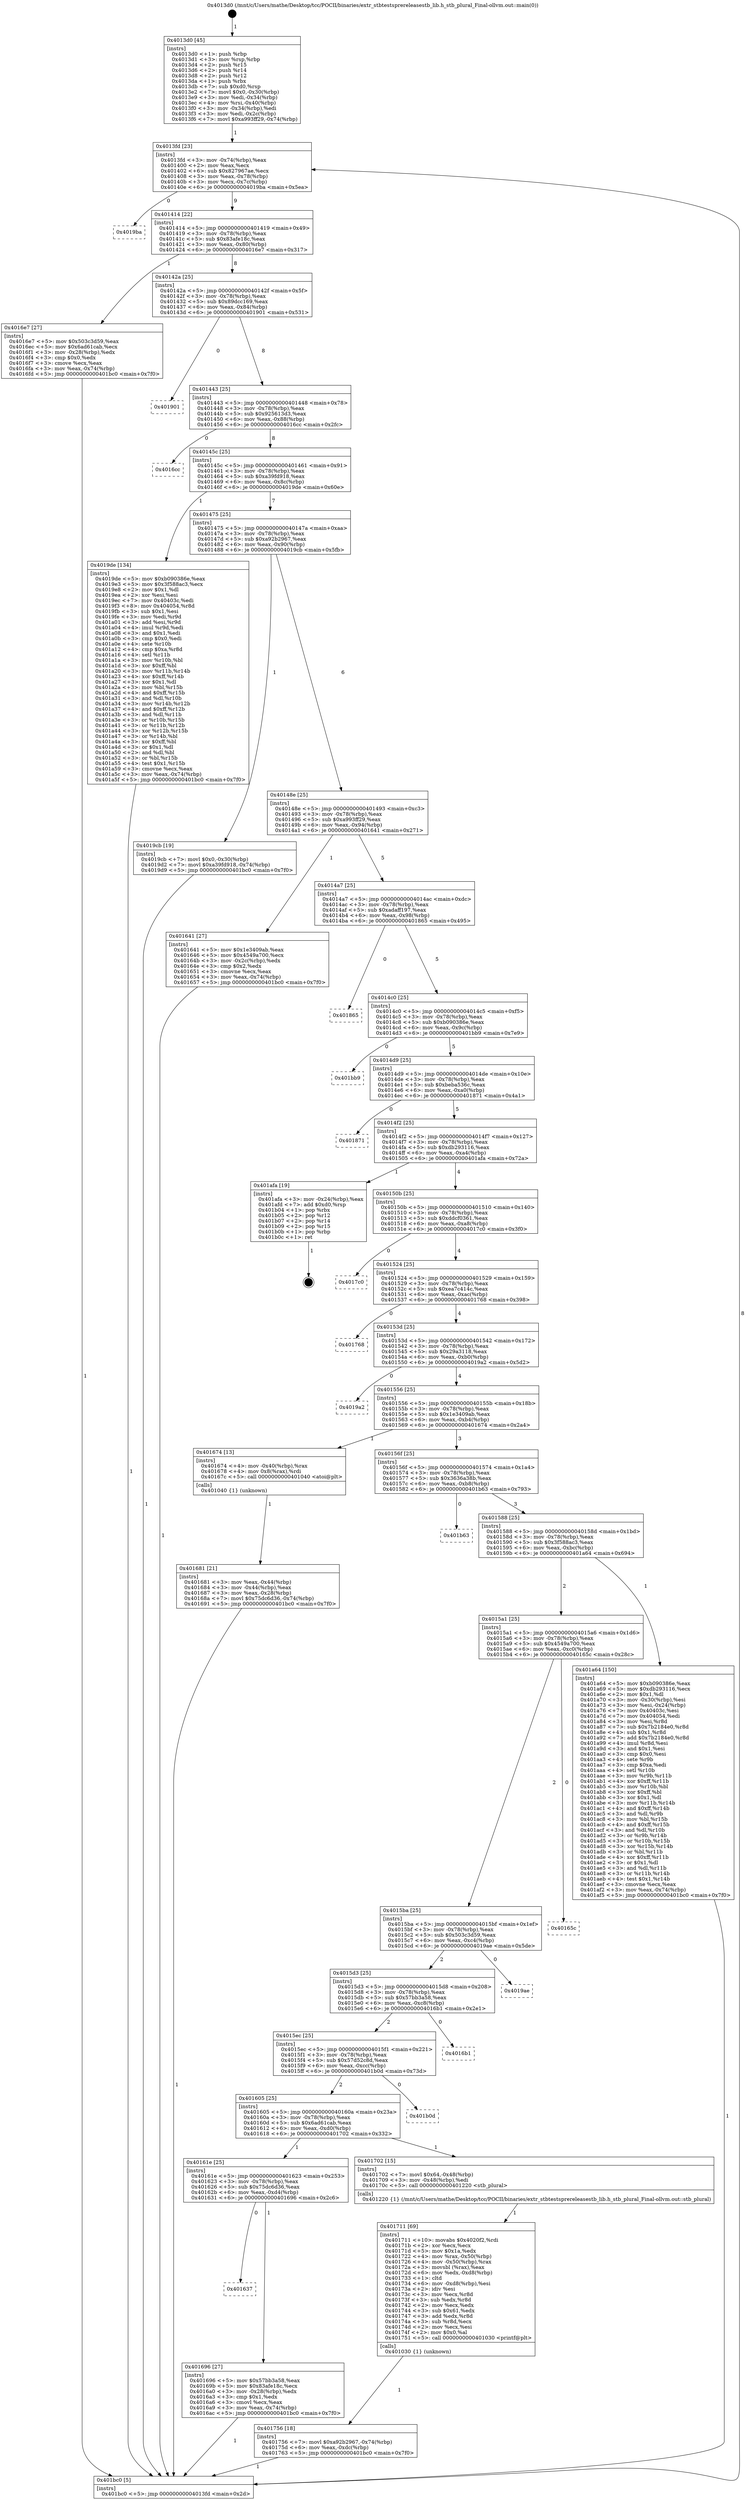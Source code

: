 digraph "0x4013d0" {
  label = "0x4013d0 (/mnt/c/Users/mathe/Desktop/tcc/POCII/binaries/extr_stbtestsprereleasestb_lib.h_stb_plural_Final-ollvm.out::main(0))"
  labelloc = "t"
  node[shape=record]

  Entry [label="",width=0.3,height=0.3,shape=circle,fillcolor=black,style=filled]
  "0x4013fd" [label="{
     0x4013fd [23]\l
     | [instrs]\l
     &nbsp;&nbsp;0x4013fd \<+3\>: mov -0x74(%rbp),%eax\l
     &nbsp;&nbsp;0x401400 \<+2\>: mov %eax,%ecx\l
     &nbsp;&nbsp;0x401402 \<+6\>: sub $0x827967ae,%ecx\l
     &nbsp;&nbsp;0x401408 \<+3\>: mov %eax,-0x78(%rbp)\l
     &nbsp;&nbsp;0x40140b \<+3\>: mov %ecx,-0x7c(%rbp)\l
     &nbsp;&nbsp;0x40140e \<+6\>: je 00000000004019ba \<main+0x5ea\>\l
  }"]
  "0x4019ba" [label="{
     0x4019ba\l
  }", style=dashed]
  "0x401414" [label="{
     0x401414 [22]\l
     | [instrs]\l
     &nbsp;&nbsp;0x401414 \<+5\>: jmp 0000000000401419 \<main+0x49\>\l
     &nbsp;&nbsp;0x401419 \<+3\>: mov -0x78(%rbp),%eax\l
     &nbsp;&nbsp;0x40141c \<+5\>: sub $0x83afe18c,%eax\l
     &nbsp;&nbsp;0x401421 \<+3\>: mov %eax,-0x80(%rbp)\l
     &nbsp;&nbsp;0x401424 \<+6\>: je 00000000004016e7 \<main+0x317\>\l
  }"]
  Exit [label="",width=0.3,height=0.3,shape=circle,fillcolor=black,style=filled,peripheries=2]
  "0x4016e7" [label="{
     0x4016e7 [27]\l
     | [instrs]\l
     &nbsp;&nbsp;0x4016e7 \<+5\>: mov $0x503c3d59,%eax\l
     &nbsp;&nbsp;0x4016ec \<+5\>: mov $0x6ad61cab,%ecx\l
     &nbsp;&nbsp;0x4016f1 \<+3\>: mov -0x28(%rbp),%edx\l
     &nbsp;&nbsp;0x4016f4 \<+3\>: cmp $0x0,%edx\l
     &nbsp;&nbsp;0x4016f7 \<+3\>: cmove %ecx,%eax\l
     &nbsp;&nbsp;0x4016fa \<+3\>: mov %eax,-0x74(%rbp)\l
     &nbsp;&nbsp;0x4016fd \<+5\>: jmp 0000000000401bc0 \<main+0x7f0\>\l
  }"]
  "0x40142a" [label="{
     0x40142a [25]\l
     | [instrs]\l
     &nbsp;&nbsp;0x40142a \<+5\>: jmp 000000000040142f \<main+0x5f\>\l
     &nbsp;&nbsp;0x40142f \<+3\>: mov -0x78(%rbp),%eax\l
     &nbsp;&nbsp;0x401432 \<+5\>: sub $0x89dcc169,%eax\l
     &nbsp;&nbsp;0x401437 \<+6\>: mov %eax,-0x84(%rbp)\l
     &nbsp;&nbsp;0x40143d \<+6\>: je 0000000000401901 \<main+0x531\>\l
  }"]
  "0x401756" [label="{
     0x401756 [18]\l
     | [instrs]\l
     &nbsp;&nbsp;0x401756 \<+7\>: movl $0xa92b2967,-0x74(%rbp)\l
     &nbsp;&nbsp;0x40175d \<+6\>: mov %eax,-0xdc(%rbp)\l
     &nbsp;&nbsp;0x401763 \<+5\>: jmp 0000000000401bc0 \<main+0x7f0\>\l
  }"]
  "0x401901" [label="{
     0x401901\l
  }", style=dashed]
  "0x401443" [label="{
     0x401443 [25]\l
     | [instrs]\l
     &nbsp;&nbsp;0x401443 \<+5\>: jmp 0000000000401448 \<main+0x78\>\l
     &nbsp;&nbsp;0x401448 \<+3\>: mov -0x78(%rbp),%eax\l
     &nbsp;&nbsp;0x40144b \<+5\>: sub $0x925613d3,%eax\l
     &nbsp;&nbsp;0x401450 \<+6\>: mov %eax,-0x88(%rbp)\l
     &nbsp;&nbsp;0x401456 \<+6\>: je 00000000004016cc \<main+0x2fc\>\l
  }"]
  "0x401711" [label="{
     0x401711 [69]\l
     | [instrs]\l
     &nbsp;&nbsp;0x401711 \<+10\>: movabs $0x4020f2,%rdi\l
     &nbsp;&nbsp;0x40171b \<+2\>: xor %ecx,%ecx\l
     &nbsp;&nbsp;0x40171d \<+5\>: mov $0x1a,%edx\l
     &nbsp;&nbsp;0x401722 \<+4\>: mov %rax,-0x50(%rbp)\l
     &nbsp;&nbsp;0x401726 \<+4\>: mov -0x50(%rbp),%rax\l
     &nbsp;&nbsp;0x40172a \<+3\>: movsbl (%rax),%eax\l
     &nbsp;&nbsp;0x40172d \<+6\>: mov %edx,-0xd8(%rbp)\l
     &nbsp;&nbsp;0x401733 \<+1\>: cltd\l
     &nbsp;&nbsp;0x401734 \<+6\>: mov -0xd8(%rbp),%esi\l
     &nbsp;&nbsp;0x40173a \<+2\>: idiv %esi\l
     &nbsp;&nbsp;0x40173c \<+3\>: mov %ecx,%r8d\l
     &nbsp;&nbsp;0x40173f \<+3\>: sub %edx,%r8d\l
     &nbsp;&nbsp;0x401742 \<+2\>: mov %ecx,%edx\l
     &nbsp;&nbsp;0x401744 \<+3\>: sub $0x61,%edx\l
     &nbsp;&nbsp;0x401747 \<+3\>: add %edx,%r8d\l
     &nbsp;&nbsp;0x40174a \<+3\>: sub %r8d,%ecx\l
     &nbsp;&nbsp;0x40174d \<+2\>: mov %ecx,%esi\l
     &nbsp;&nbsp;0x40174f \<+2\>: mov $0x0,%al\l
     &nbsp;&nbsp;0x401751 \<+5\>: call 0000000000401030 \<printf@plt\>\l
     | [calls]\l
     &nbsp;&nbsp;0x401030 \{1\} (unknown)\l
  }"]
  "0x4016cc" [label="{
     0x4016cc\l
  }", style=dashed]
  "0x40145c" [label="{
     0x40145c [25]\l
     | [instrs]\l
     &nbsp;&nbsp;0x40145c \<+5\>: jmp 0000000000401461 \<main+0x91\>\l
     &nbsp;&nbsp;0x401461 \<+3\>: mov -0x78(%rbp),%eax\l
     &nbsp;&nbsp;0x401464 \<+5\>: sub $0xa39fd918,%eax\l
     &nbsp;&nbsp;0x401469 \<+6\>: mov %eax,-0x8c(%rbp)\l
     &nbsp;&nbsp;0x40146f \<+6\>: je 00000000004019de \<main+0x60e\>\l
  }"]
  "0x401637" [label="{
     0x401637\l
  }", style=dashed]
  "0x4019de" [label="{
     0x4019de [134]\l
     | [instrs]\l
     &nbsp;&nbsp;0x4019de \<+5\>: mov $0xb090386e,%eax\l
     &nbsp;&nbsp;0x4019e3 \<+5\>: mov $0x3f588ac3,%ecx\l
     &nbsp;&nbsp;0x4019e8 \<+2\>: mov $0x1,%dl\l
     &nbsp;&nbsp;0x4019ea \<+2\>: xor %esi,%esi\l
     &nbsp;&nbsp;0x4019ec \<+7\>: mov 0x40403c,%edi\l
     &nbsp;&nbsp;0x4019f3 \<+8\>: mov 0x404054,%r8d\l
     &nbsp;&nbsp;0x4019fb \<+3\>: sub $0x1,%esi\l
     &nbsp;&nbsp;0x4019fe \<+3\>: mov %edi,%r9d\l
     &nbsp;&nbsp;0x401a01 \<+3\>: add %esi,%r9d\l
     &nbsp;&nbsp;0x401a04 \<+4\>: imul %r9d,%edi\l
     &nbsp;&nbsp;0x401a08 \<+3\>: and $0x1,%edi\l
     &nbsp;&nbsp;0x401a0b \<+3\>: cmp $0x0,%edi\l
     &nbsp;&nbsp;0x401a0e \<+4\>: sete %r10b\l
     &nbsp;&nbsp;0x401a12 \<+4\>: cmp $0xa,%r8d\l
     &nbsp;&nbsp;0x401a16 \<+4\>: setl %r11b\l
     &nbsp;&nbsp;0x401a1a \<+3\>: mov %r10b,%bl\l
     &nbsp;&nbsp;0x401a1d \<+3\>: xor $0xff,%bl\l
     &nbsp;&nbsp;0x401a20 \<+3\>: mov %r11b,%r14b\l
     &nbsp;&nbsp;0x401a23 \<+4\>: xor $0xff,%r14b\l
     &nbsp;&nbsp;0x401a27 \<+3\>: xor $0x1,%dl\l
     &nbsp;&nbsp;0x401a2a \<+3\>: mov %bl,%r15b\l
     &nbsp;&nbsp;0x401a2d \<+4\>: and $0xff,%r15b\l
     &nbsp;&nbsp;0x401a31 \<+3\>: and %dl,%r10b\l
     &nbsp;&nbsp;0x401a34 \<+3\>: mov %r14b,%r12b\l
     &nbsp;&nbsp;0x401a37 \<+4\>: and $0xff,%r12b\l
     &nbsp;&nbsp;0x401a3b \<+3\>: and %dl,%r11b\l
     &nbsp;&nbsp;0x401a3e \<+3\>: or %r10b,%r15b\l
     &nbsp;&nbsp;0x401a41 \<+3\>: or %r11b,%r12b\l
     &nbsp;&nbsp;0x401a44 \<+3\>: xor %r12b,%r15b\l
     &nbsp;&nbsp;0x401a47 \<+3\>: or %r14b,%bl\l
     &nbsp;&nbsp;0x401a4a \<+3\>: xor $0xff,%bl\l
     &nbsp;&nbsp;0x401a4d \<+3\>: or $0x1,%dl\l
     &nbsp;&nbsp;0x401a50 \<+2\>: and %dl,%bl\l
     &nbsp;&nbsp;0x401a52 \<+3\>: or %bl,%r15b\l
     &nbsp;&nbsp;0x401a55 \<+4\>: test $0x1,%r15b\l
     &nbsp;&nbsp;0x401a59 \<+3\>: cmovne %ecx,%eax\l
     &nbsp;&nbsp;0x401a5c \<+3\>: mov %eax,-0x74(%rbp)\l
     &nbsp;&nbsp;0x401a5f \<+5\>: jmp 0000000000401bc0 \<main+0x7f0\>\l
  }"]
  "0x401475" [label="{
     0x401475 [25]\l
     | [instrs]\l
     &nbsp;&nbsp;0x401475 \<+5\>: jmp 000000000040147a \<main+0xaa\>\l
     &nbsp;&nbsp;0x40147a \<+3\>: mov -0x78(%rbp),%eax\l
     &nbsp;&nbsp;0x40147d \<+5\>: sub $0xa92b2967,%eax\l
     &nbsp;&nbsp;0x401482 \<+6\>: mov %eax,-0x90(%rbp)\l
     &nbsp;&nbsp;0x401488 \<+6\>: je 00000000004019cb \<main+0x5fb\>\l
  }"]
  "0x401696" [label="{
     0x401696 [27]\l
     | [instrs]\l
     &nbsp;&nbsp;0x401696 \<+5\>: mov $0x57bb3a58,%eax\l
     &nbsp;&nbsp;0x40169b \<+5\>: mov $0x83afe18c,%ecx\l
     &nbsp;&nbsp;0x4016a0 \<+3\>: mov -0x28(%rbp),%edx\l
     &nbsp;&nbsp;0x4016a3 \<+3\>: cmp $0x1,%edx\l
     &nbsp;&nbsp;0x4016a6 \<+3\>: cmovl %ecx,%eax\l
     &nbsp;&nbsp;0x4016a9 \<+3\>: mov %eax,-0x74(%rbp)\l
     &nbsp;&nbsp;0x4016ac \<+5\>: jmp 0000000000401bc0 \<main+0x7f0\>\l
  }"]
  "0x4019cb" [label="{
     0x4019cb [19]\l
     | [instrs]\l
     &nbsp;&nbsp;0x4019cb \<+7\>: movl $0x0,-0x30(%rbp)\l
     &nbsp;&nbsp;0x4019d2 \<+7\>: movl $0xa39fd918,-0x74(%rbp)\l
     &nbsp;&nbsp;0x4019d9 \<+5\>: jmp 0000000000401bc0 \<main+0x7f0\>\l
  }"]
  "0x40148e" [label="{
     0x40148e [25]\l
     | [instrs]\l
     &nbsp;&nbsp;0x40148e \<+5\>: jmp 0000000000401493 \<main+0xc3\>\l
     &nbsp;&nbsp;0x401493 \<+3\>: mov -0x78(%rbp),%eax\l
     &nbsp;&nbsp;0x401496 \<+5\>: sub $0xa993ff29,%eax\l
     &nbsp;&nbsp;0x40149b \<+6\>: mov %eax,-0x94(%rbp)\l
     &nbsp;&nbsp;0x4014a1 \<+6\>: je 0000000000401641 \<main+0x271\>\l
  }"]
  "0x40161e" [label="{
     0x40161e [25]\l
     | [instrs]\l
     &nbsp;&nbsp;0x40161e \<+5\>: jmp 0000000000401623 \<main+0x253\>\l
     &nbsp;&nbsp;0x401623 \<+3\>: mov -0x78(%rbp),%eax\l
     &nbsp;&nbsp;0x401626 \<+5\>: sub $0x75dc6d36,%eax\l
     &nbsp;&nbsp;0x40162b \<+6\>: mov %eax,-0xd4(%rbp)\l
     &nbsp;&nbsp;0x401631 \<+6\>: je 0000000000401696 \<main+0x2c6\>\l
  }"]
  "0x401641" [label="{
     0x401641 [27]\l
     | [instrs]\l
     &nbsp;&nbsp;0x401641 \<+5\>: mov $0x1e3409ab,%eax\l
     &nbsp;&nbsp;0x401646 \<+5\>: mov $0x4549a700,%ecx\l
     &nbsp;&nbsp;0x40164b \<+3\>: mov -0x2c(%rbp),%edx\l
     &nbsp;&nbsp;0x40164e \<+3\>: cmp $0x2,%edx\l
     &nbsp;&nbsp;0x401651 \<+3\>: cmovne %ecx,%eax\l
     &nbsp;&nbsp;0x401654 \<+3\>: mov %eax,-0x74(%rbp)\l
     &nbsp;&nbsp;0x401657 \<+5\>: jmp 0000000000401bc0 \<main+0x7f0\>\l
  }"]
  "0x4014a7" [label="{
     0x4014a7 [25]\l
     | [instrs]\l
     &nbsp;&nbsp;0x4014a7 \<+5\>: jmp 00000000004014ac \<main+0xdc\>\l
     &nbsp;&nbsp;0x4014ac \<+3\>: mov -0x78(%rbp),%eax\l
     &nbsp;&nbsp;0x4014af \<+5\>: sub $0xadaff197,%eax\l
     &nbsp;&nbsp;0x4014b4 \<+6\>: mov %eax,-0x98(%rbp)\l
     &nbsp;&nbsp;0x4014ba \<+6\>: je 0000000000401865 \<main+0x495\>\l
  }"]
  "0x401bc0" [label="{
     0x401bc0 [5]\l
     | [instrs]\l
     &nbsp;&nbsp;0x401bc0 \<+5\>: jmp 00000000004013fd \<main+0x2d\>\l
  }"]
  "0x4013d0" [label="{
     0x4013d0 [45]\l
     | [instrs]\l
     &nbsp;&nbsp;0x4013d0 \<+1\>: push %rbp\l
     &nbsp;&nbsp;0x4013d1 \<+3\>: mov %rsp,%rbp\l
     &nbsp;&nbsp;0x4013d4 \<+2\>: push %r15\l
     &nbsp;&nbsp;0x4013d6 \<+2\>: push %r14\l
     &nbsp;&nbsp;0x4013d8 \<+2\>: push %r12\l
     &nbsp;&nbsp;0x4013da \<+1\>: push %rbx\l
     &nbsp;&nbsp;0x4013db \<+7\>: sub $0xd0,%rsp\l
     &nbsp;&nbsp;0x4013e2 \<+7\>: movl $0x0,-0x30(%rbp)\l
     &nbsp;&nbsp;0x4013e9 \<+3\>: mov %edi,-0x34(%rbp)\l
     &nbsp;&nbsp;0x4013ec \<+4\>: mov %rsi,-0x40(%rbp)\l
     &nbsp;&nbsp;0x4013f0 \<+3\>: mov -0x34(%rbp),%edi\l
     &nbsp;&nbsp;0x4013f3 \<+3\>: mov %edi,-0x2c(%rbp)\l
     &nbsp;&nbsp;0x4013f6 \<+7\>: movl $0xa993ff29,-0x74(%rbp)\l
  }"]
  "0x401702" [label="{
     0x401702 [15]\l
     | [instrs]\l
     &nbsp;&nbsp;0x401702 \<+7\>: movl $0x64,-0x48(%rbp)\l
     &nbsp;&nbsp;0x401709 \<+3\>: mov -0x48(%rbp),%edi\l
     &nbsp;&nbsp;0x40170c \<+5\>: call 0000000000401220 \<stb_plural\>\l
     | [calls]\l
     &nbsp;&nbsp;0x401220 \{1\} (/mnt/c/Users/mathe/Desktop/tcc/POCII/binaries/extr_stbtestsprereleasestb_lib.h_stb_plural_Final-ollvm.out::stb_plural)\l
  }"]
  "0x401865" [label="{
     0x401865\l
  }", style=dashed]
  "0x4014c0" [label="{
     0x4014c0 [25]\l
     | [instrs]\l
     &nbsp;&nbsp;0x4014c0 \<+5\>: jmp 00000000004014c5 \<main+0xf5\>\l
     &nbsp;&nbsp;0x4014c5 \<+3\>: mov -0x78(%rbp),%eax\l
     &nbsp;&nbsp;0x4014c8 \<+5\>: sub $0xb090386e,%eax\l
     &nbsp;&nbsp;0x4014cd \<+6\>: mov %eax,-0x9c(%rbp)\l
     &nbsp;&nbsp;0x4014d3 \<+6\>: je 0000000000401bb9 \<main+0x7e9\>\l
  }"]
  "0x401605" [label="{
     0x401605 [25]\l
     | [instrs]\l
     &nbsp;&nbsp;0x401605 \<+5\>: jmp 000000000040160a \<main+0x23a\>\l
     &nbsp;&nbsp;0x40160a \<+3\>: mov -0x78(%rbp),%eax\l
     &nbsp;&nbsp;0x40160d \<+5\>: sub $0x6ad61cab,%eax\l
     &nbsp;&nbsp;0x401612 \<+6\>: mov %eax,-0xd0(%rbp)\l
     &nbsp;&nbsp;0x401618 \<+6\>: je 0000000000401702 \<main+0x332\>\l
  }"]
  "0x401bb9" [label="{
     0x401bb9\l
  }", style=dashed]
  "0x4014d9" [label="{
     0x4014d9 [25]\l
     | [instrs]\l
     &nbsp;&nbsp;0x4014d9 \<+5\>: jmp 00000000004014de \<main+0x10e\>\l
     &nbsp;&nbsp;0x4014de \<+3\>: mov -0x78(%rbp),%eax\l
     &nbsp;&nbsp;0x4014e1 \<+5\>: sub $0xbeba536c,%eax\l
     &nbsp;&nbsp;0x4014e6 \<+6\>: mov %eax,-0xa0(%rbp)\l
     &nbsp;&nbsp;0x4014ec \<+6\>: je 0000000000401871 \<main+0x4a1\>\l
  }"]
  "0x401b0d" [label="{
     0x401b0d\l
  }", style=dashed]
  "0x401871" [label="{
     0x401871\l
  }", style=dashed]
  "0x4014f2" [label="{
     0x4014f2 [25]\l
     | [instrs]\l
     &nbsp;&nbsp;0x4014f2 \<+5\>: jmp 00000000004014f7 \<main+0x127\>\l
     &nbsp;&nbsp;0x4014f7 \<+3\>: mov -0x78(%rbp),%eax\l
     &nbsp;&nbsp;0x4014fa \<+5\>: sub $0xdb293116,%eax\l
     &nbsp;&nbsp;0x4014ff \<+6\>: mov %eax,-0xa4(%rbp)\l
     &nbsp;&nbsp;0x401505 \<+6\>: je 0000000000401afa \<main+0x72a\>\l
  }"]
  "0x4015ec" [label="{
     0x4015ec [25]\l
     | [instrs]\l
     &nbsp;&nbsp;0x4015ec \<+5\>: jmp 00000000004015f1 \<main+0x221\>\l
     &nbsp;&nbsp;0x4015f1 \<+3\>: mov -0x78(%rbp),%eax\l
     &nbsp;&nbsp;0x4015f4 \<+5\>: sub $0x57d52c8d,%eax\l
     &nbsp;&nbsp;0x4015f9 \<+6\>: mov %eax,-0xcc(%rbp)\l
     &nbsp;&nbsp;0x4015ff \<+6\>: je 0000000000401b0d \<main+0x73d\>\l
  }"]
  "0x401afa" [label="{
     0x401afa [19]\l
     | [instrs]\l
     &nbsp;&nbsp;0x401afa \<+3\>: mov -0x24(%rbp),%eax\l
     &nbsp;&nbsp;0x401afd \<+7\>: add $0xd0,%rsp\l
     &nbsp;&nbsp;0x401b04 \<+1\>: pop %rbx\l
     &nbsp;&nbsp;0x401b05 \<+2\>: pop %r12\l
     &nbsp;&nbsp;0x401b07 \<+2\>: pop %r14\l
     &nbsp;&nbsp;0x401b09 \<+2\>: pop %r15\l
     &nbsp;&nbsp;0x401b0b \<+1\>: pop %rbp\l
     &nbsp;&nbsp;0x401b0c \<+1\>: ret\l
  }"]
  "0x40150b" [label="{
     0x40150b [25]\l
     | [instrs]\l
     &nbsp;&nbsp;0x40150b \<+5\>: jmp 0000000000401510 \<main+0x140\>\l
     &nbsp;&nbsp;0x401510 \<+3\>: mov -0x78(%rbp),%eax\l
     &nbsp;&nbsp;0x401513 \<+5\>: sub $0xddcf0361,%eax\l
     &nbsp;&nbsp;0x401518 \<+6\>: mov %eax,-0xa8(%rbp)\l
     &nbsp;&nbsp;0x40151e \<+6\>: je 00000000004017c0 \<main+0x3f0\>\l
  }"]
  "0x4016b1" [label="{
     0x4016b1\l
  }", style=dashed]
  "0x4017c0" [label="{
     0x4017c0\l
  }", style=dashed]
  "0x401524" [label="{
     0x401524 [25]\l
     | [instrs]\l
     &nbsp;&nbsp;0x401524 \<+5\>: jmp 0000000000401529 \<main+0x159\>\l
     &nbsp;&nbsp;0x401529 \<+3\>: mov -0x78(%rbp),%eax\l
     &nbsp;&nbsp;0x40152c \<+5\>: sub $0xea7c414c,%eax\l
     &nbsp;&nbsp;0x401531 \<+6\>: mov %eax,-0xac(%rbp)\l
     &nbsp;&nbsp;0x401537 \<+6\>: je 0000000000401768 \<main+0x398\>\l
  }"]
  "0x4015d3" [label="{
     0x4015d3 [25]\l
     | [instrs]\l
     &nbsp;&nbsp;0x4015d3 \<+5\>: jmp 00000000004015d8 \<main+0x208\>\l
     &nbsp;&nbsp;0x4015d8 \<+3\>: mov -0x78(%rbp),%eax\l
     &nbsp;&nbsp;0x4015db \<+5\>: sub $0x57bb3a58,%eax\l
     &nbsp;&nbsp;0x4015e0 \<+6\>: mov %eax,-0xc8(%rbp)\l
     &nbsp;&nbsp;0x4015e6 \<+6\>: je 00000000004016b1 \<main+0x2e1\>\l
  }"]
  "0x401768" [label="{
     0x401768\l
  }", style=dashed]
  "0x40153d" [label="{
     0x40153d [25]\l
     | [instrs]\l
     &nbsp;&nbsp;0x40153d \<+5\>: jmp 0000000000401542 \<main+0x172\>\l
     &nbsp;&nbsp;0x401542 \<+3\>: mov -0x78(%rbp),%eax\l
     &nbsp;&nbsp;0x401545 \<+5\>: sub $0x29a3118,%eax\l
     &nbsp;&nbsp;0x40154a \<+6\>: mov %eax,-0xb0(%rbp)\l
     &nbsp;&nbsp;0x401550 \<+6\>: je 00000000004019a2 \<main+0x5d2\>\l
  }"]
  "0x4019ae" [label="{
     0x4019ae\l
  }", style=dashed]
  "0x4019a2" [label="{
     0x4019a2\l
  }", style=dashed]
  "0x401556" [label="{
     0x401556 [25]\l
     | [instrs]\l
     &nbsp;&nbsp;0x401556 \<+5\>: jmp 000000000040155b \<main+0x18b\>\l
     &nbsp;&nbsp;0x40155b \<+3\>: mov -0x78(%rbp),%eax\l
     &nbsp;&nbsp;0x40155e \<+5\>: sub $0x1e3409ab,%eax\l
     &nbsp;&nbsp;0x401563 \<+6\>: mov %eax,-0xb4(%rbp)\l
     &nbsp;&nbsp;0x401569 \<+6\>: je 0000000000401674 \<main+0x2a4\>\l
  }"]
  "0x4015ba" [label="{
     0x4015ba [25]\l
     | [instrs]\l
     &nbsp;&nbsp;0x4015ba \<+5\>: jmp 00000000004015bf \<main+0x1ef\>\l
     &nbsp;&nbsp;0x4015bf \<+3\>: mov -0x78(%rbp),%eax\l
     &nbsp;&nbsp;0x4015c2 \<+5\>: sub $0x503c3d59,%eax\l
     &nbsp;&nbsp;0x4015c7 \<+6\>: mov %eax,-0xc4(%rbp)\l
     &nbsp;&nbsp;0x4015cd \<+6\>: je 00000000004019ae \<main+0x5de\>\l
  }"]
  "0x401674" [label="{
     0x401674 [13]\l
     | [instrs]\l
     &nbsp;&nbsp;0x401674 \<+4\>: mov -0x40(%rbp),%rax\l
     &nbsp;&nbsp;0x401678 \<+4\>: mov 0x8(%rax),%rdi\l
     &nbsp;&nbsp;0x40167c \<+5\>: call 0000000000401040 \<atoi@plt\>\l
     | [calls]\l
     &nbsp;&nbsp;0x401040 \{1\} (unknown)\l
  }"]
  "0x40156f" [label="{
     0x40156f [25]\l
     | [instrs]\l
     &nbsp;&nbsp;0x40156f \<+5\>: jmp 0000000000401574 \<main+0x1a4\>\l
     &nbsp;&nbsp;0x401574 \<+3\>: mov -0x78(%rbp),%eax\l
     &nbsp;&nbsp;0x401577 \<+5\>: sub $0x3636a38b,%eax\l
     &nbsp;&nbsp;0x40157c \<+6\>: mov %eax,-0xb8(%rbp)\l
     &nbsp;&nbsp;0x401582 \<+6\>: je 0000000000401b63 \<main+0x793\>\l
  }"]
  "0x401681" [label="{
     0x401681 [21]\l
     | [instrs]\l
     &nbsp;&nbsp;0x401681 \<+3\>: mov %eax,-0x44(%rbp)\l
     &nbsp;&nbsp;0x401684 \<+3\>: mov -0x44(%rbp),%eax\l
     &nbsp;&nbsp;0x401687 \<+3\>: mov %eax,-0x28(%rbp)\l
     &nbsp;&nbsp;0x40168a \<+7\>: movl $0x75dc6d36,-0x74(%rbp)\l
     &nbsp;&nbsp;0x401691 \<+5\>: jmp 0000000000401bc0 \<main+0x7f0\>\l
  }"]
  "0x40165c" [label="{
     0x40165c\l
  }", style=dashed]
  "0x401b63" [label="{
     0x401b63\l
  }", style=dashed]
  "0x401588" [label="{
     0x401588 [25]\l
     | [instrs]\l
     &nbsp;&nbsp;0x401588 \<+5\>: jmp 000000000040158d \<main+0x1bd\>\l
     &nbsp;&nbsp;0x40158d \<+3\>: mov -0x78(%rbp),%eax\l
     &nbsp;&nbsp;0x401590 \<+5\>: sub $0x3f588ac3,%eax\l
     &nbsp;&nbsp;0x401595 \<+6\>: mov %eax,-0xbc(%rbp)\l
     &nbsp;&nbsp;0x40159b \<+6\>: je 0000000000401a64 \<main+0x694\>\l
  }"]
  "0x4015a1" [label="{
     0x4015a1 [25]\l
     | [instrs]\l
     &nbsp;&nbsp;0x4015a1 \<+5\>: jmp 00000000004015a6 \<main+0x1d6\>\l
     &nbsp;&nbsp;0x4015a6 \<+3\>: mov -0x78(%rbp),%eax\l
     &nbsp;&nbsp;0x4015a9 \<+5\>: sub $0x4549a700,%eax\l
     &nbsp;&nbsp;0x4015ae \<+6\>: mov %eax,-0xc0(%rbp)\l
     &nbsp;&nbsp;0x4015b4 \<+6\>: je 000000000040165c \<main+0x28c\>\l
  }"]
  "0x401a64" [label="{
     0x401a64 [150]\l
     | [instrs]\l
     &nbsp;&nbsp;0x401a64 \<+5\>: mov $0xb090386e,%eax\l
     &nbsp;&nbsp;0x401a69 \<+5\>: mov $0xdb293116,%ecx\l
     &nbsp;&nbsp;0x401a6e \<+2\>: mov $0x1,%dl\l
     &nbsp;&nbsp;0x401a70 \<+3\>: mov -0x30(%rbp),%esi\l
     &nbsp;&nbsp;0x401a73 \<+3\>: mov %esi,-0x24(%rbp)\l
     &nbsp;&nbsp;0x401a76 \<+7\>: mov 0x40403c,%esi\l
     &nbsp;&nbsp;0x401a7d \<+7\>: mov 0x404054,%edi\l
     &nbsp;&nbsp;0x401a84 \<+3\>: mov %esi,%r8d\l
     &nbsp;&nbsp;0x401a87 \<+7\>: sub $0x7b2184e0,%r8d\l
     &nbsp;&nbsp;0x401a8e \<+4\>: sub $0x1,%r8d\l
     &nbsp;&nbsp;0x401a92 \<+7\>: add $0x7b2184e0,%r8d\l
     &nbsp;&nbsp;0x401a99 \<+4\>: imul %r8d,%esi\l
     &nbsp;&nbsp;0x401a9d \<+3\>: and $0x1,%esi\l
     &nbsp;&nbsp;0x401aa0 \<+3\>: cmp $0x0,%esi\l
     &nbsp;&nbsp;0x401aa3 \<+4\>: sete %r9b\l
     &nbsp;&nbsp;0x401aa7 \<+3\>: cmp $0xa,%edi\l
     &nbsp;&nbsp;0x401aaa \<+4\>: setl %r10b\l
     &nbsp;&nbsp;0x401aae \<+3\>: mov %r9b,%r11b\l
     &nbsp;&nbsp;0x401ab1 \<+4\>: xor $0xff,%r11b\l
     &nbsp;&nbsp;0x401ab5 \<+3\>: mov %r10b,%bl\l
     &nbsp;&nbsp;0x401ab8 \<+3\>: xor $0xff,%bl\l
     &nbsp;&nbsp;0x401abb \<+3\>: xor $0x1,%dl\l
     &nbsp;&nbsp;0x401abe \<+3\>: mov %r11b,%r14b\l
     &nbsp;&nbsp;0x401ac1 \<+4\>: and $0xff,%r14b\l
     &nbsp;&nbsp;0x401ac5 \<+3\>: and %dl,%r9b\l
     &nbsp;&nbsp;0x401ac8 \<+3\>: mov %bl,%r15b\l
     &nbsp;&nbsp;0x401acb \<+4\>: and $0xff,%r15b\l
     &nbsp;&nbsp;0x401acf \<+3\>: and %dl,%r10b\l
     &nbsp;&nbsp;0x401ad2 \<+3\>: or %r9b,%r14b\l
     &nbsp;&nbsp;0x401ad5 \<+3\>: or %r10b,%r15b\l
     &nbsp;&nbsp;0x401ad8 \<+3\>: xor %r15b,%r14b\l
     &nbsp;&nbsp;0x401adb \<+3\>: or %bl,%r11b\l
     &nbsp;&nbsp;0x401ade \<+4\>: xor $0xff,%r11b\l
     &nbsp;&nbsp;0x401ae2 \<+3\>: or $0x1,%dl\l
     &nbsp;&nbsp;0x401ae5 \<+3\>: and %dl,%r11b\l
     &nbsp;&nbsp;0x401ae8 \<+3\>: or %r11b,%r14b\l
     &nbsp;&nbsp;0x401aeb \<+4\>: test $0x1,%r14b\l
     &nbsp;&nbsp;0x401aef \<+3\>: cmovne %ecx,%eax\l
     &nbsp;&nbsp;0x401af2 \<+3\>: mov %eax,-0x74(%rbp)\l
     &nbsp;&nbsp;0x401af5 \<+5\>: jmp 0000000000401bc0 \<main+0x7f0\>\l
  }"]
  Entry -> "0x4013d0" [label=" 1"]
  "0x4013fd" -> "0x4019ba" [label=" 0"]
  "0x4013fd" -> "0x401414" [label=" 9"]
  "0x401afa" -> Exit [label=" 1"]
  "0x401414" -> "0x4016e7" [label=" 1"]
  "0x401414" -> "0x40142a" [label=" 8"]
  "0x401a64" -> "0x401bc0" [label=" 1"]
  "0x40142a" -> "0x401901" [label=" 0"]
  "0x40142a" -> "0x401443" [label=" 8"]
  "0x4019de" -> "0x401bc0" [label=" 1"]
  "0x401443" -> "0x4016cc" [label=" 0"]
  "0x401443" -> "0x40145c" [label=" 8"]
  "0x4019cb" -> "0x401bc0" [label=" 1"]
  "0x40145c" -> "0x4019de" [label=" 1"]
  "0x40145c" -> "0x401475" [label=" 7"]
  "0x401756" -> "0x401bc0" [label=" 1"]
  "0x401475" -> "0x4019cb" [label=" 1"]
  "0x401475" -> "0x40148e" [label=" 6"]
  "0x401711" -> "0x401756" [label=" 1"]
  "0x40148e" -> "0x401641" [label=" 1"]
  "0x40148e" -> "0x4014a7" [label=" 5"]
  "0x401641" -> "0x401bc0" [label=" 1"]
  "0x4013d0" -> "0x4013fd" [label=" 1"]
  "0x401bc0" -> "0x4013fd" [label=" 8"]
  "0x4016e7" -> "0x401bc0" [label=" 1"]
  "0x4014a7" -> "0x401865" [label=" 0"]
  "0x4014a7" -> "0x4014c0" [label=" 5"]
  "0x401696" -> "0x401bc0" [label=" 1"]
  "0x4014c0" -> "0x401bb9" [label=" 0"]
  "0x4014c0" -> "0x4014d9" [label=" 5"]
  "0x40161e" -> "0x401696" [label=" 1"]
  "0x4014d9" -> "0x401871" [label=" 0"]
  "0x4014d9" -> "0x4014f2" [label=" 5"]
  "0x401702" -> "0x401711" [label=" 1"]
  "0x4014f2" -> "0x401afa" [label=" 1"]
  "0x4014f2" -> "0x40150b" [label=" 4"]
  "0x401605" -> "0x401702" [label=" 1"]
  "0x40150b" -> "0x4017c0" [label=" 0"]
  "0x40150b" -> "0x401524" [label=" 4"]
  "0x40161e" -> "0x401637" [label=" 0"]
  "0x401524" -> "0x401768" [label=" 0"]
  "0x401524" -> "0x40153d" [label=" 4"]
  "0x4015ec" -> "0x401b0d" [label=" 0"]
  "0x40153d" -> "0x4019a2" [label=" 0"]
  "0x40153d" -> "0x401556" [label=" 4"]
  "0x401605" -> "0x40161e" [label=" 1"]
  "0x401556" -> "0x401674" [label=" 1"]
  "0x401556" -> "0x40156f" [label=" 3"]
  "0x401674" -> "0x401681" [label=" 1"]
  "0x401681" -> "0x401bc0" [label=" 1"]
  "0x4015d3" -> "0x4016b1" [label=" 0"]
  "0x40156f" -> "0x401b63" [label=" 0"]
  "0x40156f" -> "0x401588" [label=" 3"]
  "0x4015ec" -> "0x401605" [label=" 2"]
  "0x401588" -> "0x401a64" [label=" 1"]
  "0x401588" -> "0x4015a1" [label=" 2"]
  "0x4015ba" -> "0x4015d3" [label=" 2"]
  "0x4015a1" -> "0x40165c" [label=" 0"]
  "0x4015a1" -> "0x4015ba" [label=" 2"]
  "0x4015d3" -> "0x4015ec" [label=" 2"]
  "0x4015ba" -> "0x4019ae" [label=" 0"]
}
